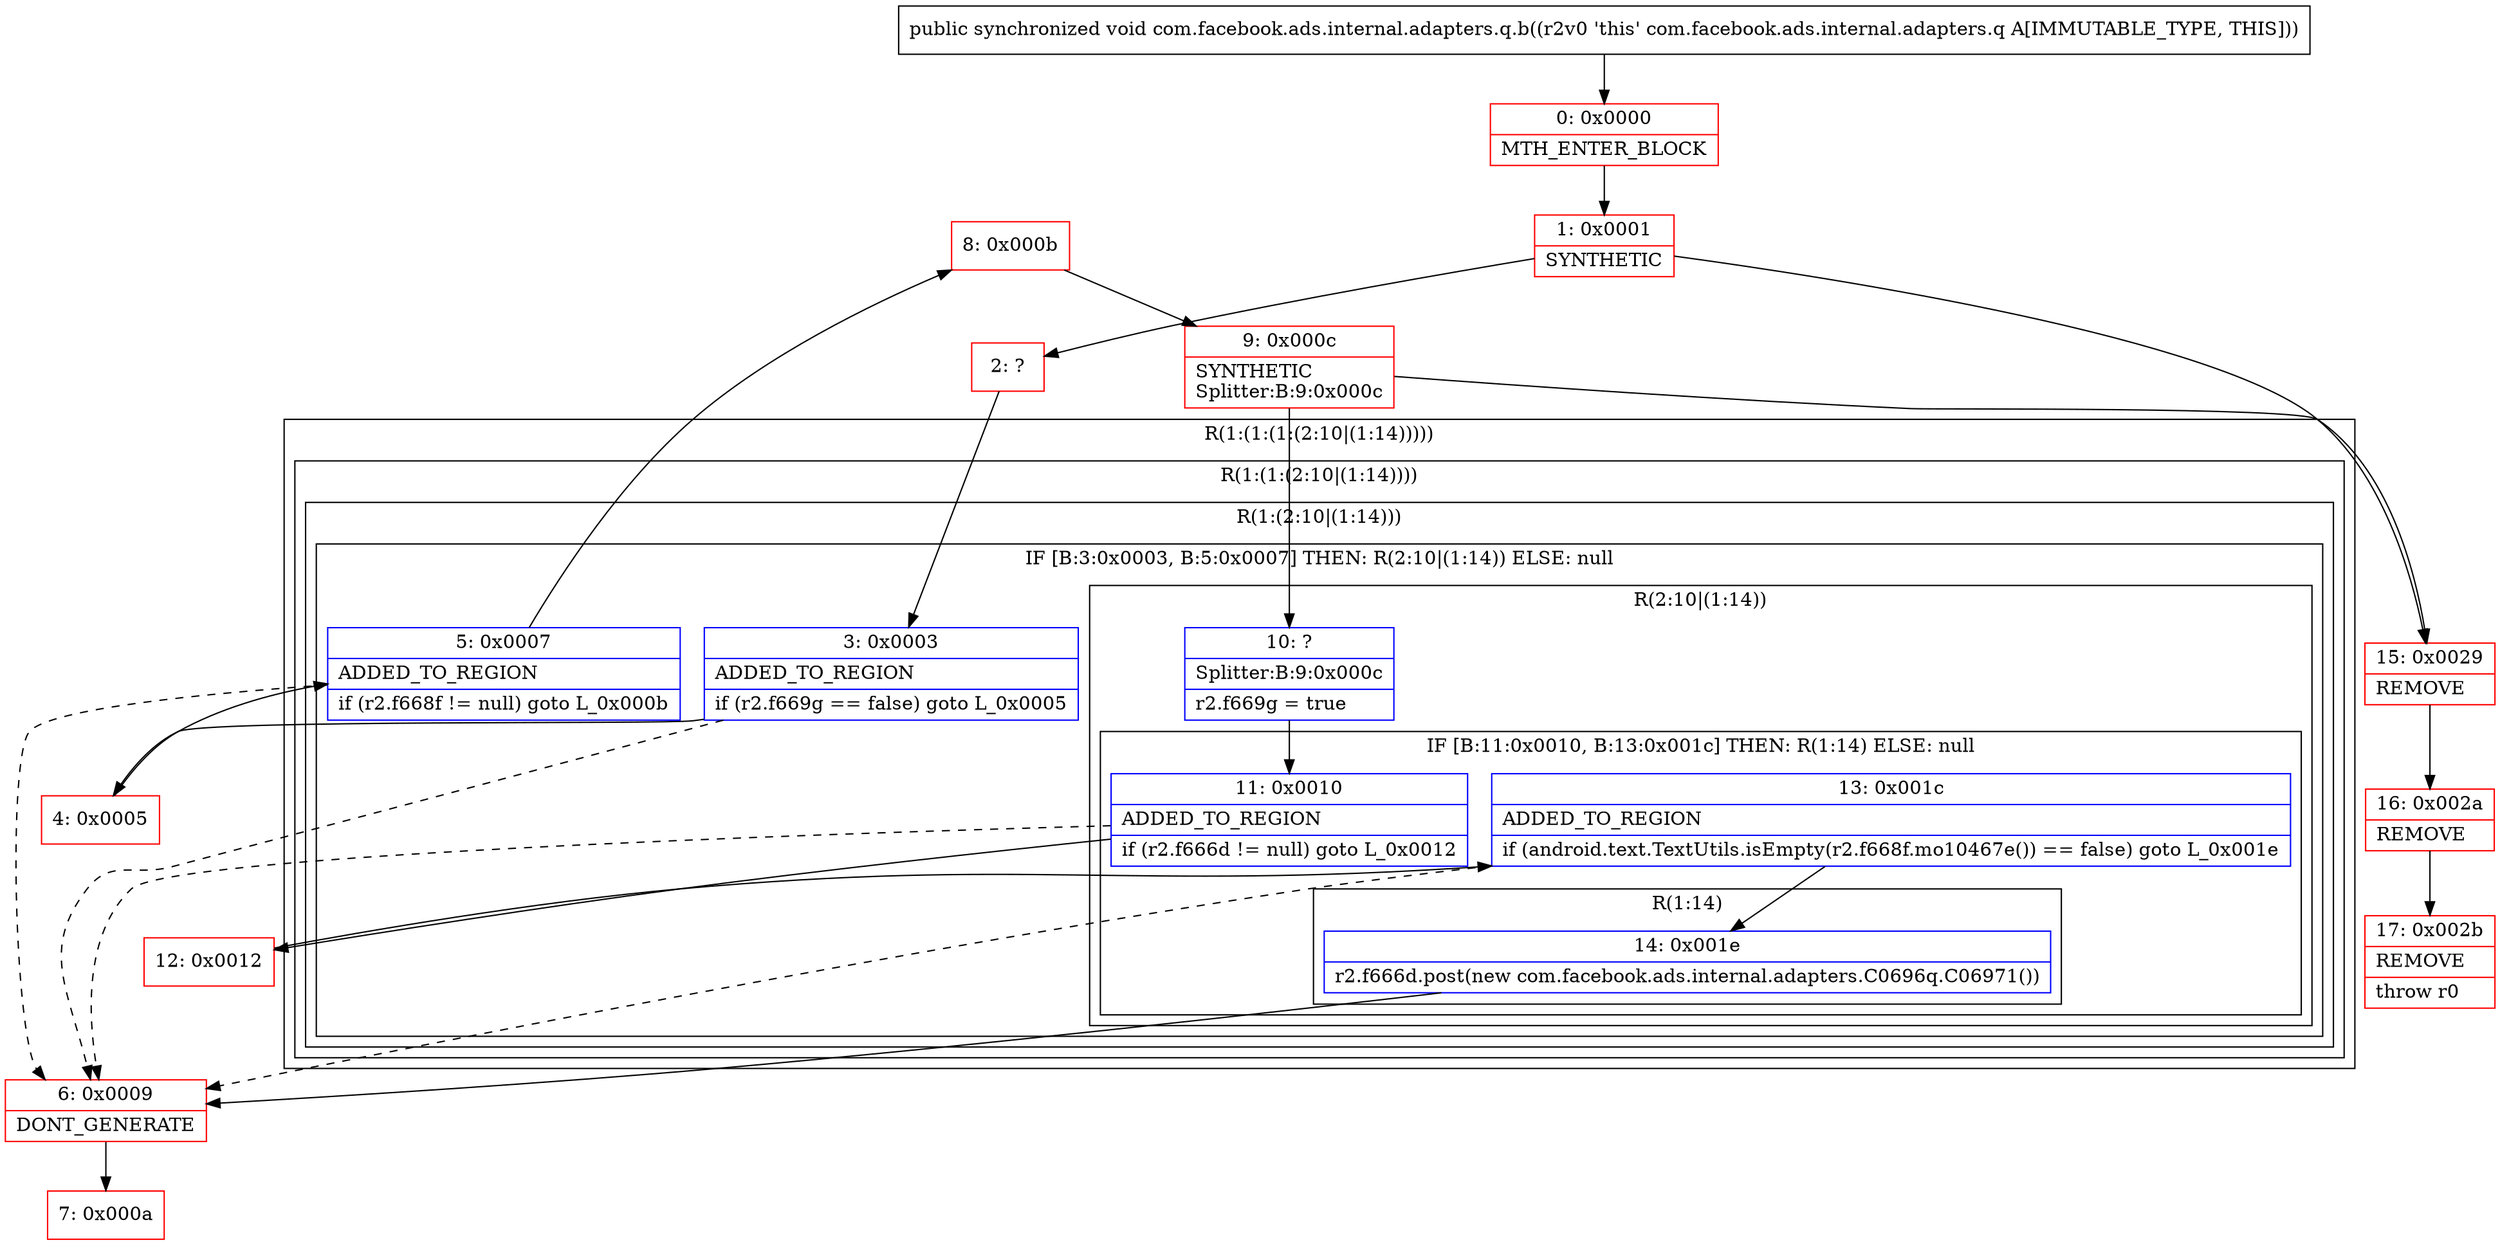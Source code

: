 digraph "CFG forcom.facebook.ads.internal.adapters.q.b()V" {
subgraph cluster_Region_1795831451 {
label = "R(1:(1:(1:(2:10|(1:14)))))";
node [shape=record,color=blue];
subgraph cluster_Region_31497637 {
label = "R(1:(1:(2:10|(1:14))))";
node [shape=record,color=blue];
subgraph cluster_Region_1576479604 {
label = "R(1:(2:10|(1:14)))";
node [shape=record,color=blue];
subgraph cluster_IfRegion_1243087522 {
label = "IF [B:3:0x0003, B:5:0x0007] THEN: R(2:10|(1:14)) ELSE: null";
node [shape=record,color=blue];
Node_3 [shape=record,label="{3\:\ 0x0003|ADDED_TO_REGION\l|if (r2.f669g == false) goto L_0x0005\l}"];
Node_5 [shape=record,label="{5\:\ 0x0007|ADDED_TO_REGION\l|if (r2.f668f != null) goto L_0x000b\l}"];
subgraph cluster_Region_1880906644 {
label = "R(2:10|(1:14))";
node [shape=record,color=blue];
Node_10 [shape=record,label="{10\:\ ?|Splitter:B:9:0x000c\l|r2.f669g = true\l}"];
subgraph cluster_IfRegion_1972698503 {
label = "IF [B:11:0x0010, B:13:0x001c] THEN: R(1:14) ELSE: null";
node [shape=record,color=blue];
Node_11 [shape=record,label="{11\:\ 0x0010|ADDED_TO_REGION\l|if (r2.f666d != null) goto L_0x0012\l}"];
Node_13 [shape=record,label="{13\:\ 0x001c|ADDED_TO_REGION\l|if (android.text.TextUtils.isEmpty(r2.f668f.mo10467e()) == false) goto L_0x001e\l}"];
subgraph cluster_Region_299685066 {
label = "R(1:14)";
node [shape=record,color=blue];
Node_14 [shape=record,label="{14\:\ 0x001e|r2.f666d.post(new com.facebook.ads.internal.adapters.C0696q.C06971())\l}"];
}
}
}
}
}
}
}
Node_0 [shape=record,color=red,label="{0\:\ 0x0000|MTH_ENTER_BLOCK\l}"];
Node_1 [shape=record,color=red,label="{1\:\ 0x0001|SYNTHETIC\l}"];
Node_2 [shape=record,color=red,label="{2\:\ ?}"];
Node_4 [shape=record,color=red,label="{4\:\ 0x0005}"];
Node_6 [shape=record,color=red,label="{6\:\ 0x0009|DONT_GENERATE\l}"];
Node_7 [shape=record,color=red,label="{7\:\ 0x000a}"];
Node_8 [shape=record,color=red,label="{8\:\ 0x000b}"];
Node_9 [shape=record,color=red,label="{9\:\ 0x000c|SYNTHETIC\lSplitter:B:9:0x000c\l}"];
Node_12 [shape=record,color=red,label="{12\:\ 0x0012}"];
Node_15 [shape=record,color=red,label="{15\:\ 0x0029|REMOVE\l}"];
Node_16 [shape=record,color=red,label="{16\:\ 0x002a|REMOVE\l}"];
Node_17 [shape=record,color=red,label="{17\:\ 0x002b|REMOVE\l|throw r0\l}"];
MethodNode[shape=record,label="{public synchronized void com.facebook.ads.internal.adapters.q.b((r2v0 'this' com.facebook.ads.internal.adapters.q A[IMMUTABLE_TYPE, THIS])) }"];
MethodNode -> Node_0;
Node_3 -> Node_4;
Node_3 -> Node_6[style=dashed];
Node_5 -> Node_6[style=dashed];
Node_5 -> Node_8;
Node_10 -> Node_11;
Node_11 -> Node_6[style=dashed];
Node_11 -> Node_12;
Node_13 -> Node_6[style=dashed];
Node_13 -> Node_14;
Node_14 -> Node_6;
Node_0 -> Node_1;
Node_1 -> Node_2;
Node_1 -> Node_15;
Node_2 -> Node_3;
Node_4 -> Node_5;
Node_6 -> Node_7;
Node_8 -> Node_9;
Node_9 -> Node_10;
Node_9 -> Node_15;
Node_12 -> Node_13;
Node_15 -> Node_16;
Node_16 -> Node_17;
}

